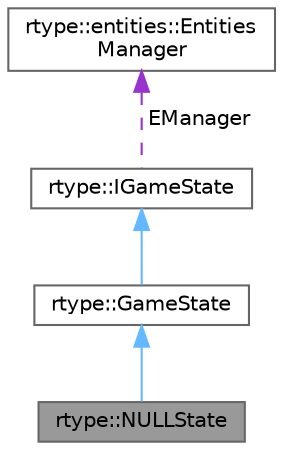 digraph "rtype::NULLState"
{
 // LATEX_PDF_SIZE
  bgcolor="transparent";
  edge [fontname=Helvetica,fontsize=10,labelfontname=Helvetica,labelfontsize=10];
  node [fontname=Helvetica,fontsize=10,shape=box,height=0.2,width=0.4];
  Node1 [label="rtype::NULLState",height=0.2,width=0.4,color="gray40", fillcolor="grey60", style="filled", fontcolor="black",tooltip="The class NULLState of the game state."];
  Node2 -> Node1 [dir="back",color="steelblue1",style="solid"];
  Node2 [label="rtype::GameState",height=0.2,width=0.4,color="gray40", fillcolor="white", style="filled",URL="$classrtype_1_1GameState.html",tooltip="The class of the game state."];
  Node3 -> Node2 [dir="back",color="steelblue1",style="solid"];
  Node3 [label="rtype::IGameState",height=0.2,width=0.4,color="gray40", fillcolor="white", style="filled",URL="$classrtype_1_1IGameState.html",tooltip="The class of the game state."];
  Node4 -> Node3 [dir="back",color="darkorchid3",style="dashed",label=" EManager" ];
  Node4 [label="rtype::entities::Entities\lManager",height=0.2,width=0.4,color="gray40", fillcolor="white", style="filled",URL="$classrtype_1_1entities_1_1EntitiesManager.html",tooltip="This class create an entity and set it a sprite, set up the position of the entity and his scale."];
}
